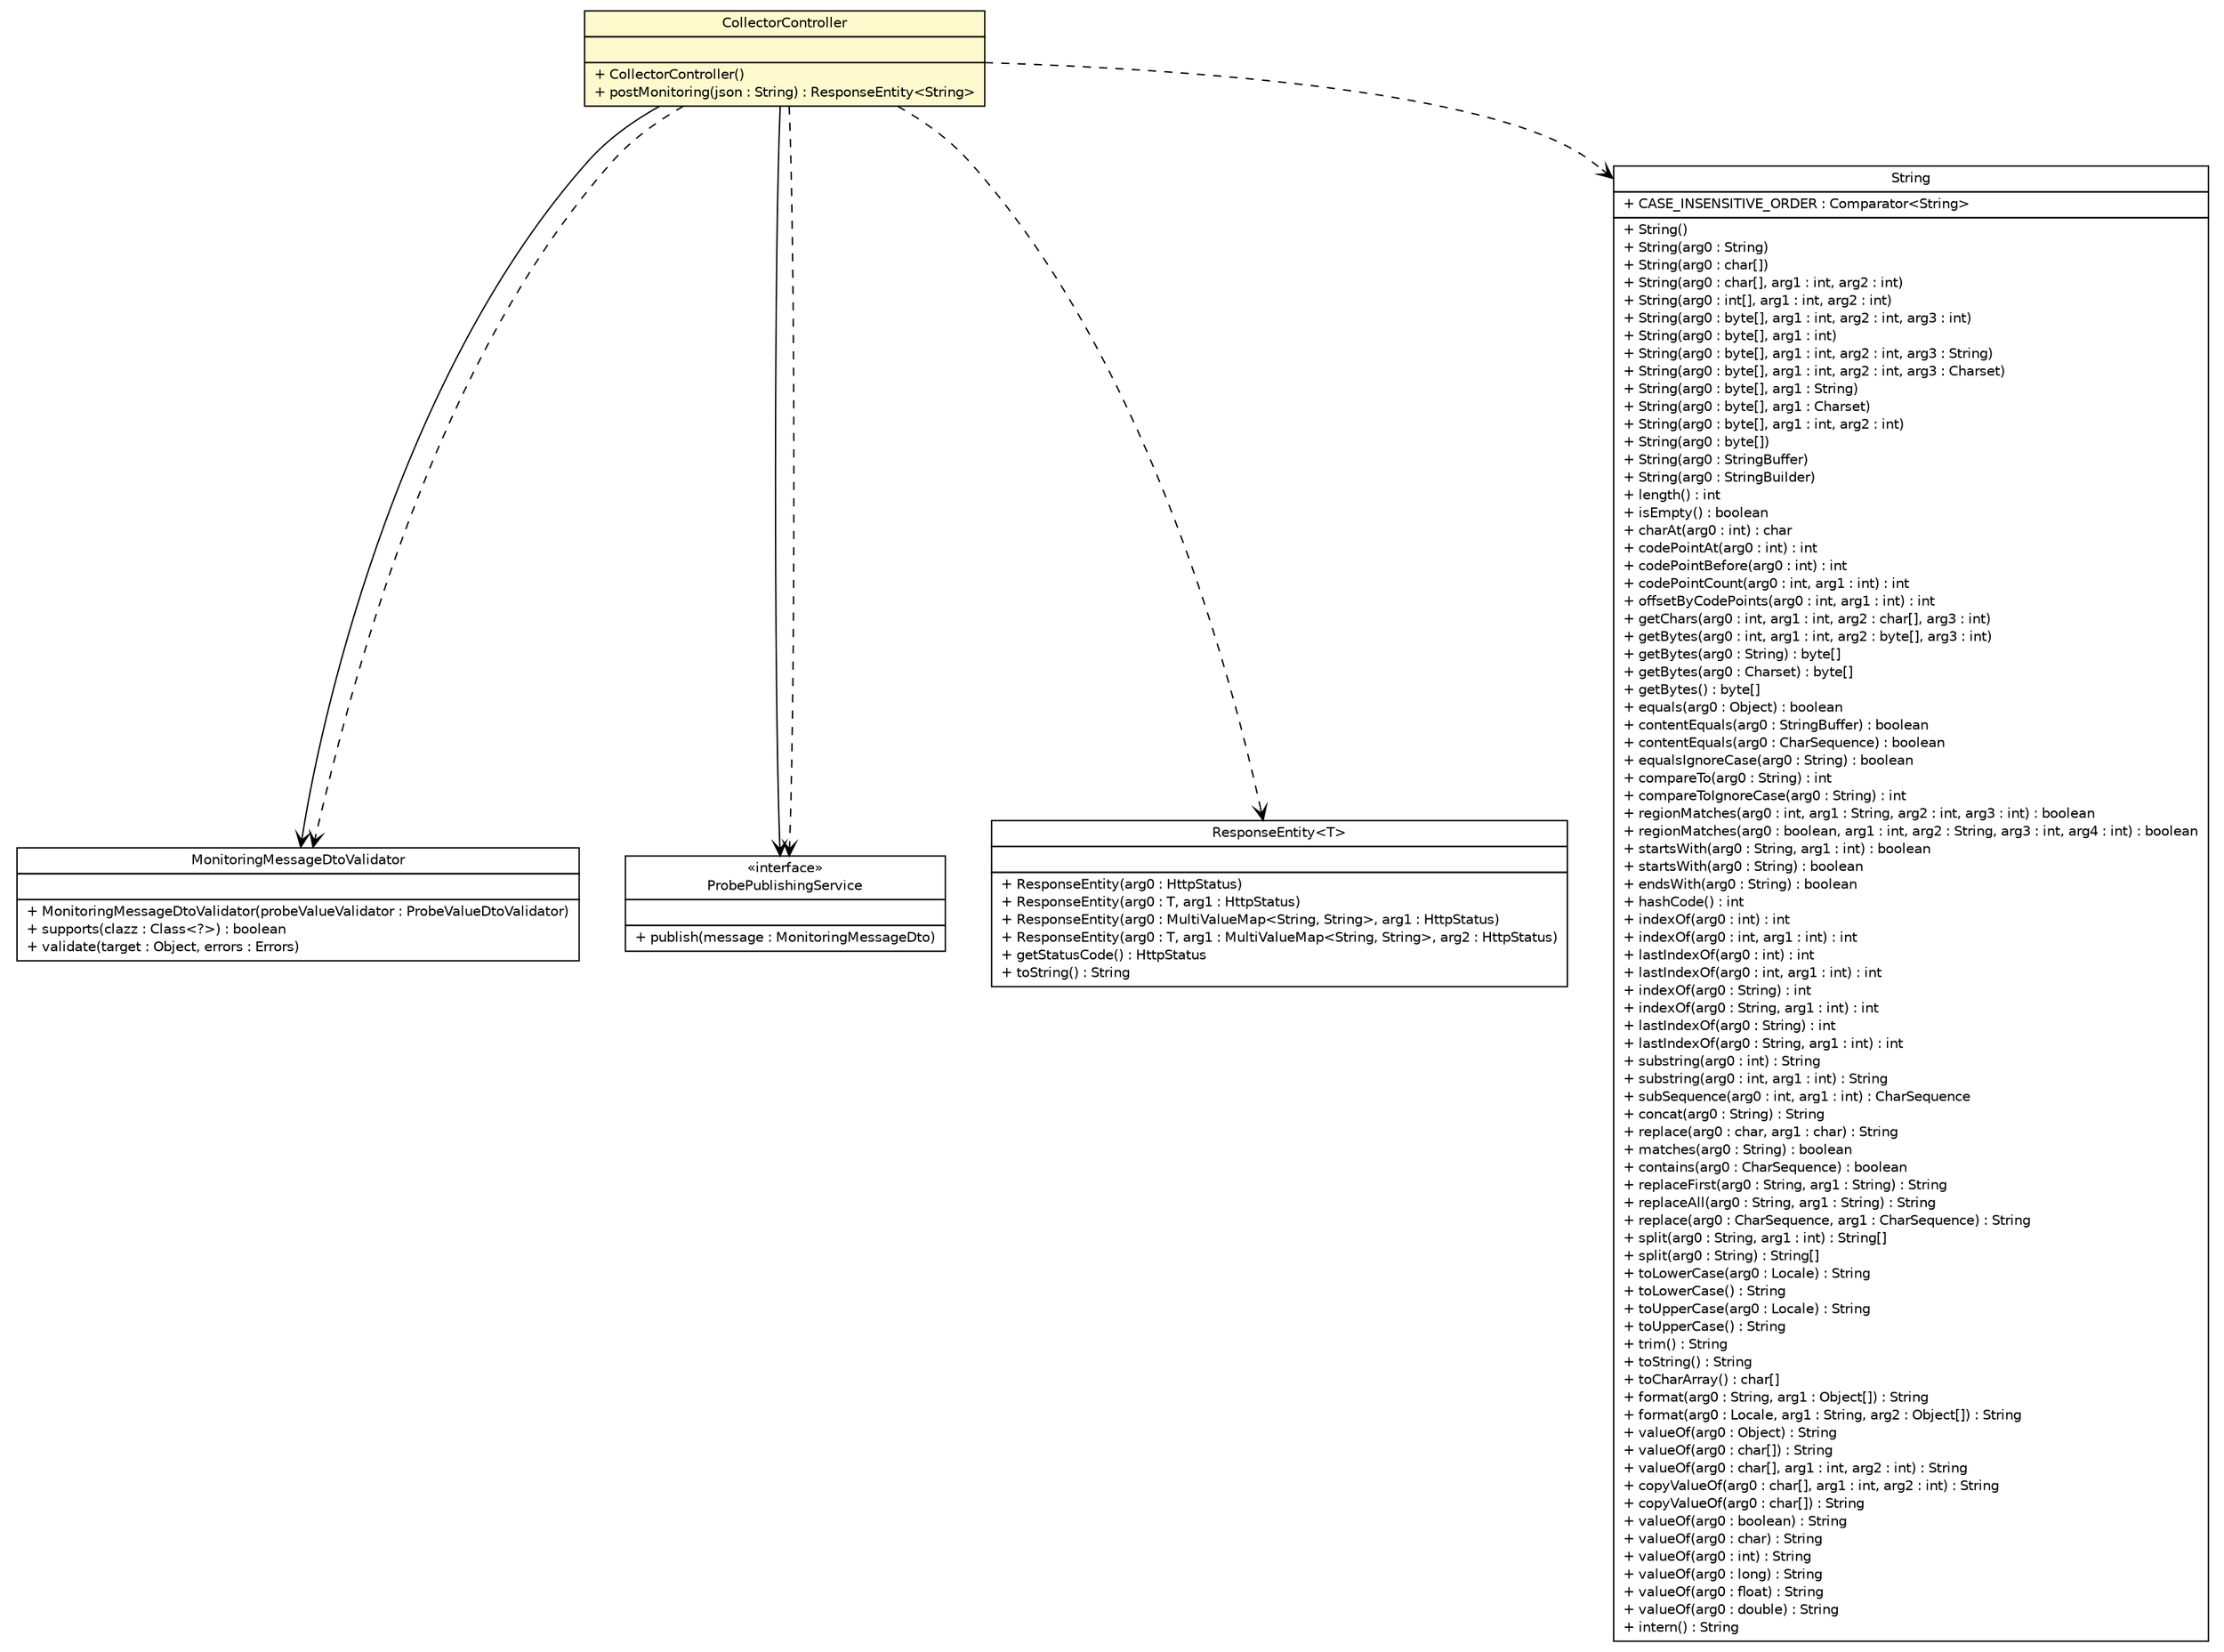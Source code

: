#!/usr/local/bin/dot
#
# Class diagram 
# Generated by UMLGraph version 5.1 (http://www.umlgraph.org/)
#

digraph G {
	edge [fontname="Helvetica",fontsize=10,labelfontname="Helvetica",labelfontsize=10];
	node [fontname="Helvetica",fontsize=10,shape=plaintext];
	nodesep=0.25;
	ranksep=0.5;
	// net.sereneproject.collector.web.CollectorController
	c408 [label=<<table title="net.sereneproject.collector.web.CollectorController" border="0" cellborder="1" cellspacing="0" cellpadding="2" port="p" bgcolor="lemonChiffon" href="./CollectorController.html">
		<tr><td><table border="0" cellspacing="0" cellpadding="1">
<tr><td align="center" balign="center"> CollectorController </td></tr>
		</table></td></tr>
		<tr><td><table border="0" cellspacing="0" cellpadding="1">
<tr><td align="left" balign="left">  </td></tr>
		</table></td></tr>
		<tr><td><table border="0" cellspacing="0" cellpadding="1">
<tr><td align="left" balign="left"> + CollectorController() </td></tr>
<tr><td align="left" balign="left"> + postMonitoring(json : String) : ResponseEntity&lt;String&gt; </td></tr>
		</table></td></tr>
		</table>>, fontname="Helvetica", fontcolor="black", fontsize=10.0];
	// net.sereneproject.collector.validation.MonitoringMessageDtoValidator
	c426 [label=<<table title="net.sereneproject.collector.validation.MonitoringMessageDtoValidator" border="0" cellborder="1" cellspacing="0" cellpadding="2" port="p" href="../validation/MonitoringMessageDtoValidator.html">
		<tr><td><table border="0" cellspacing="0" cellpadding="1">
<tr><td align="center" balign="center"> MonitoringMessageDtoValidator </td></tr>
		</table></td></tr>
		<tr><td><table border="0" cellspacing="0" cellpadding="1">
<tr><td align="left" balign="left">  </td></tr>
		</table></td></tr>
		<tr><td><table border="0" cellspacing="0" cellpadding="1">
<tr><td align="left" balign="left"> + MonitoringMessageDtoValidator(probeValueValidator : ProbeValueDtoValidator) </td></tr>
<tr><td align="left" balign="left"> + supports(clazz : Class&lt;?&gt;) : boolean </td></tr>
<tr><td align="left" balign="left"> + validate(target : Object, errors : Errors) </td></tr>
		</table></td></tr>
		</table>>, fontname="Helvetica", fontcolor="black", fontsize=10.0];
	// net.sereneproject.collector.service.ProbePublishingService
	c428 [label=<<table title="net.sereneproject.collector.service.ProbePublishingService" border="0" cellborder="1" cellspacing="0" cellpadding="2" port="p" href="../service/ProbePublishingService.html">
		<tr><td><table border="0" cellspacing="0" cellpadding="1">
<tr><td align="center" balign="center"> &#171;interface&#187; </td></tr>
<tr><td align="center" balign="center"> ProbePublishingService </td></tr>
		</table></td></tr>
		<tr><td><table border="0" cellspacing="0" cellpadding="1">
<tr><td align="left" balign="left">  </td></tr>
		</table></td></tr>
		<tr><td><table border="0" cellspacing="0" cellpadding="1">
<tr><td align="left" balign="left"> + publish(message : MonitoringMessageDto) </td></tr>
		</table></td></tr>
		</table>>, fontname="Helvetica", fontcolor="black", fontsize=10.0];
	// net.sereneproject.collector.web.CollectorController NAVASSOC net.sereneproject.collector.service.ProbePublishingService
	c408:p -> c428:p [taillabel="", label="", headlabel="", fontname="Helvetica", fontcolor="black", fontsize=10.0, color="black", arrowhead=open];
	// net.sereneproject.collector.web.CollectorController NAVASSOC net.sereneproject.collector.validation.MonitoringMessageDtoValidator
	c408:p -> c426:p [taillabel="", label="", headlabel="", fontname="Helvetica", fontcolor="black", fontsize=10.0, color="black", arrowhead=open];
	// net.sereneproject.collector.web.CollectorController DEPEND net.sereneproject.collector.service.ProbePublishingService
	c408:p -> c428:p [taillabel="", label="", headlabel="", fontname="Helvetica", fontcolor="black", fontsize=10.0, color="black", arrowhead=open, style=dashed];
	// net.sereneproject.collector.web.CollectorController DEPEND org.springframework.http.ResponseEntity<T>
	c408:p -> c434:p [taillabel="", label="", headlabel="", fontname="Helvetica", fontcolor="black", fontsize=10.0, color="black", arrowhead=open, style=dashed];
	// net.sereneproject.collector.web.CollectorController DEPEND java.lang.String
	c408:p -> c435:p [taillabel="", label="", headlabel="", fontname="Helvetica", fontcolor="black", fontsize=10.0, color="black", arrowhead=open, style=dashed];
	// net.sereneproject.collector.web.CollectorController DEPEND net.sereneproject.collector.validation.MonitoringMessageDtoValidator
	c408:p -> c426:p [taillabel="", label="", headlabel="", fontname="Helvetica", fontcolor="black", fontsize=10.0, color="black", arrowhead=open, style=dashed];
	// org.springframework.http.ResponseEntity<T>
	c434 [label=<<table title="org.springframework.http.ResponseEntity" border="0" cellborder="1" cellspacing="0" cellpadding="2" port="p" href="http://java.sun.com/j2se/1.4.2/docs/api/org/springframework/http/ResponseEntity.html">
		<tr><td><table border="0" cellspacing="0" cellpadding="1">
<tr><td align="center" balign="center"> ResponseEntity&lt;T&gt; </td></tr>
		</table></td></tr>
		<tr><td><table border="0" cellspacing="0" cellpadding="1">
<tr><td align="left" balign="left">  </td></tr>
		</table></td></tr>
		<tr><td><table border="0" cellspacing="0" cellpadding="1">
<tr><td align="left" balign="left"> + ResponseEntity(arg0 : HttpStatus) </td></tr>
<tr><td align="left" balign="left"> + ResponseEntity(arg0 : T, arg1 : HttpStatus) </td></tr>
<tr><td align="left" balign="left"> + ResponseEntity(arg0 : MultiValueMap&lt;String, String&gt;, arg1 : HttpStatus) </td></tr>
<tr><td align="left" balign="left"> + ResponseEntity(arg0 : T, arg1 : MultiValueMap&lt;String, String&gt;, arg2 : HttpStatus) </td></tr>
<tr><td align="left" balign="left"> + getStatusCode() : HttpStatus </td></tr>
<tr><td align="left" balign="left"> + toString() : String </td></tr>
		</table></td></tr>
		</table>>, fontname="Helvetica", fontcolor="black", fontsize=10.0];
	// java.lang.String
	c435 [label=<<table title="java.lang.String" border="0" cellborder="1" cellspacing="0" cellpadding="2" port="p" href="http://java.sun.com/j2se/1.4.2/docs/api/java/lang/String.html">
		<tr><td><table border="0" cellspacing="0" cellpadding="1">
<tr><td align="center" balign="center"> String </td></tr>
		</table></td></tr>
		<tr><td><table border="0" cellspacing="0" cellpadding="1">
<tr><td align="left" balign="left"> + CASE_INSENSITIVE_ORDER : Comparator&lt;String&gt; </td></tr>
		</table></td></tr>
		<tr><td><table border="0" cellspacing="0" cellpadding="1">
<tr><td align="left" balign="left"> + String() </td></tr>
<tr><td align="left" balign="left"> + String(arg0 : String) </td></tr>
<tr><td align="left" balign="left"> + String(arg0 : char[]) </td></tr>
<tr><td align="left" balign="left"> + String(arg0 : char[], arg1 : int, arg2 : int) </td></tr>
<tr><td align="left" balign="left"> + String(arg0 : int[], arg1 : int, arg2 : int) </td></tr>
<tr><td align="left" balign="left"> + String(arg0 : byte[], arg1 : int, arg2 : int, arg3 : int) </td></tr>
<tr><td align="left" balign="left"> + String(arg0 : byte[], arg1 : int) </td></tr>
<tr><td align="left" balign="left"> + String(arg0 : byte[], arg1 : int, arg2 : int, arg3 : String) </td></tr>
<tr><td align="left" balign="left"> + String(arg0 : byte[], arg1 : int, arg2 : int, arg3 : Charset) </td></tr>
<tr><td align="left" balign="left"> + String(arg0 : byte[], arg1 : String) </td></tr>
<tr><td align="left" balign="left"> + String(arg0 : byte[], arg1 : Charset) </td></tr>
<tr><td align="left" balign="left"> + String(arg0 : byte[], arg1 : int, arg2 : int) </td></tr>
<tr><td align="left" balign="left"> + String(arg0 : byte[]) </td></tr>
<tr><td align="left" balign="left"> + String(arg0 : StringBuffer) </td></tr>
<tr><td align="left" balign="left"> + String(arg0 : StringBuilder) </td></tr>
<tr><td align="left" balign="left"> + length() : int </td></tr>
<tr><td align="left" balign="left"> + isEmpty() : boolean </td></tr>
<tr><td align="left" balign="left"> + charAt(arg0 : int) : char </td></tr>
<tr><td align="left" balign="left"> + codePointAt(arg0 : int) : int </td></tr>
<tr><td align="left" balign="left"> + codePointBefore(arg0 : int) : int </td></tr>
<tr><td align="left" balign="left"> + codePointCount(arg0 : int, arg1 : int) : int </td></tr>
<tr><td align="left" balign="left"> + offsetByCodePoints(arg0 : int, arg1 : int) : int </td></tr>
<tr><td align="left" balign="left"> + getChars(arg0 : int, arg1 : int, arg2 : char[], arg3 : int) </td></tr>
<tr><td align="left" balign="left"> + getBytes(arg0 : int, arg1 : int, arg2 : byte[], arg3 : int) </td></tr>
<tr><td align="left" balign="left"> + getBytes(arg0 : String) : byte[] </td></tr>
<tr><td align="left" balign="left"> + getBytes(arg0 : Charset) : byte[] </td></tr>
<tr><td align="left" balign="left"> + getBytes() : byte[] </td></tr>
<tr><td align="left" balign="left"> + equals(arg0 : Object) : boolean </td></tr>
<tr><td align="left" balign="left"> + contentEquals(arg0 : StringBuffer) : boolean </td></tr>
<tr><td align="left" balign="left"> + contentEquals(arg0 : CharSequence) : boolean </td></tr>
<tr><td align="left" balign="left"> + equalsIgnoreCase(arg0 : String) : boolean </td></tr>
<tr><td align="left" balign="left"> + compareTo(arg0 : String) : int </td></tr>
<tr><td align="left" balign="left"> + compareToIgnoreCase(arg0 : String) : int </td></tr>
<tr><td align="left" balign="left"> + regionMatches(arg0 : int, arg1 : String, arg2 : int, arg3 : int) : boolean </td></tr>
<tr><td align="left" balign="left"> + regionMatches(arg0 : boolean, arg1 : int, arg2 : String, arg3 : int, arg4 : int) : boolean </td></tr>
<tr><td align="left" balign="left"> + startsWith(arg0 : String, arg1 : int) : boolean </td></tr>
<tr><td align="left" balign="left"> + startsWith(arg0 : String) : boolean </td></tr>
<tr><td align="left" balign="left"> + endsWith(arg0 : String) : boolean </td></tr>
<tr><td align="left" balign="left"> + hashCode() : int </td></tr>
<tr><td align="left" balign="left"> + indexOf(arg0 : int) : int </td></tr>
<tr><td align="left" balign="left"> + indexOf(arg0 : int, arg1 : int) : int </td></tr>
<tr><td align="left" balign="left"> + lastIndexOf(arg0 : int) : int </td></tr>
<tr><td align="left" balign="left"> + lastIndexOf(arg0 : int, arg1 : int) : int </td></tr>
<tr><td align="left" balign="left"> + indexOf(arg0 : String) : int </td></tr>
<tr><td align="left" balign="left"> + indexOf(arg0 : String, arg1 : int) : int </td></tr>
<tr><td align="left" balign="left"> + lastIndexOf(arg0 : String) : int </td></tr>
<tr><td align="left" balign="left"> + lastIndexOf(arg0 : String, arg1 : int) : int </td></tr>
<tr><td align="left" balign="left"> + substring(arg0 : int) : String </td></tr>
<tr><td align="left" balign="left"> + substring(arg0 : int, arg1 : int) : String </td></tr>
<tr><td align="left" balign="left"> + subSequence(arg0 : int, arg1 : int) : CharSequence </td></tr>
<tr><td align="left" balign="left"> + concat(arg0 : String) : String </td></tr>
<tr><td align="left" balign="left"> + replace(arg0 : char, arg1 : char) : String </td></tr>
<tr><td align="left" balign="left"> + matches(arg0 : String) : boolean </td></tr>
<tr><td align="left" balign="left"> + contains(arg0 : CharSequence) : boolean </td></tr>
<tr><td align="left" balign="left"> + replaceFirst(arg0 : String, arg1 : String) : String </td></tr>
<tr><td align="left" balign="left"> + replaceAll(arg0 : String, arg1 : String) : String </td></tr>
<tr><td align="left" balign="left"> + replace(arg0 : CharSequence, arg1 : CharSequence) : String </td></tr>
<tr><td align="left" balign="left"> + split(arg0 : String, arg1 : int) : String[] </td></tr>
<tr><td align="left" balign="left"> + split(arg0 : String) : String[] </td></tr>
<tr><td align="left" balign="left"> + toLowerCase(arg0 : Locale) : String </td></tr>
<tr><td align="left" balign="left"> + toLowerCase() : String </td></tr>
<tr><td align="left" balign="left"> + toUpperCase(arg0 : Locale) : String </td></tr>
<tr><td align="left" balign="left"> + toUpperCase() : String </td></tr>
<tr><td align="left" balign="left"> + trim() : String </td></tr>
<tr><td align="left" balign="left"> + toString() : String </td></tr>
<tr><td align="left" balign="left"> + toCharArray() : char[] </td></tr>
<tr><td align="left" balign="left"> + format(arg0 : String, arg1 : Object[]) : String </td></tr>
<tr><td align="left" balign="left"> + format(arg0 : Locale, arg1 : String, arg2 : Object[]) : String </td></tr>
<tr><td align="left" balign="left"> + valueOf(arg0 : Object) : String </td></tr>
<tr><td align="left" balign="left"> + valueOf(arg0 : char[]) : String </td></tr>
<tr><td align="left" balign="left"> + valueOf(arg0 : char[], arg1 : int, arg2 : int) : String </td></tr>
<tr><td align="left" balign="left"> + copyValueOf(arg0 : char[], arg1 : int, arg2 : int) : String </td></tr>
<tr><td align="left" balign="left"> + copyValueOf(arg0 : char[]) : String </td></tr>
<tr><td align="left" balign="left"> + valueOf(arg0 : boolean) : String </td></tr>
<tr><td align="left" balign="left"> + valueOf(arg0 : char) : String </td></tr>
<tr><td align="left" balign="left"> + valueOf(arg0 : int) : String </td></tr>
<tr><td align="left" balign="left"> + valueOf(arg0 : long) : String </td></tr>
<tr><td align="left" balign="left"> + valueOf(arg0 : float) : String </td></tr>
<tr><td align="left" balign="left"> + valueOf(arg0 : double) : String </td></tr>
<tr><td align="left" balign="left"> + intern() : String </td></tr>
		</table></td></tr>
		</table>>, fontname="Helvetica", fontcolor="black", fontsize=10.0];
}


